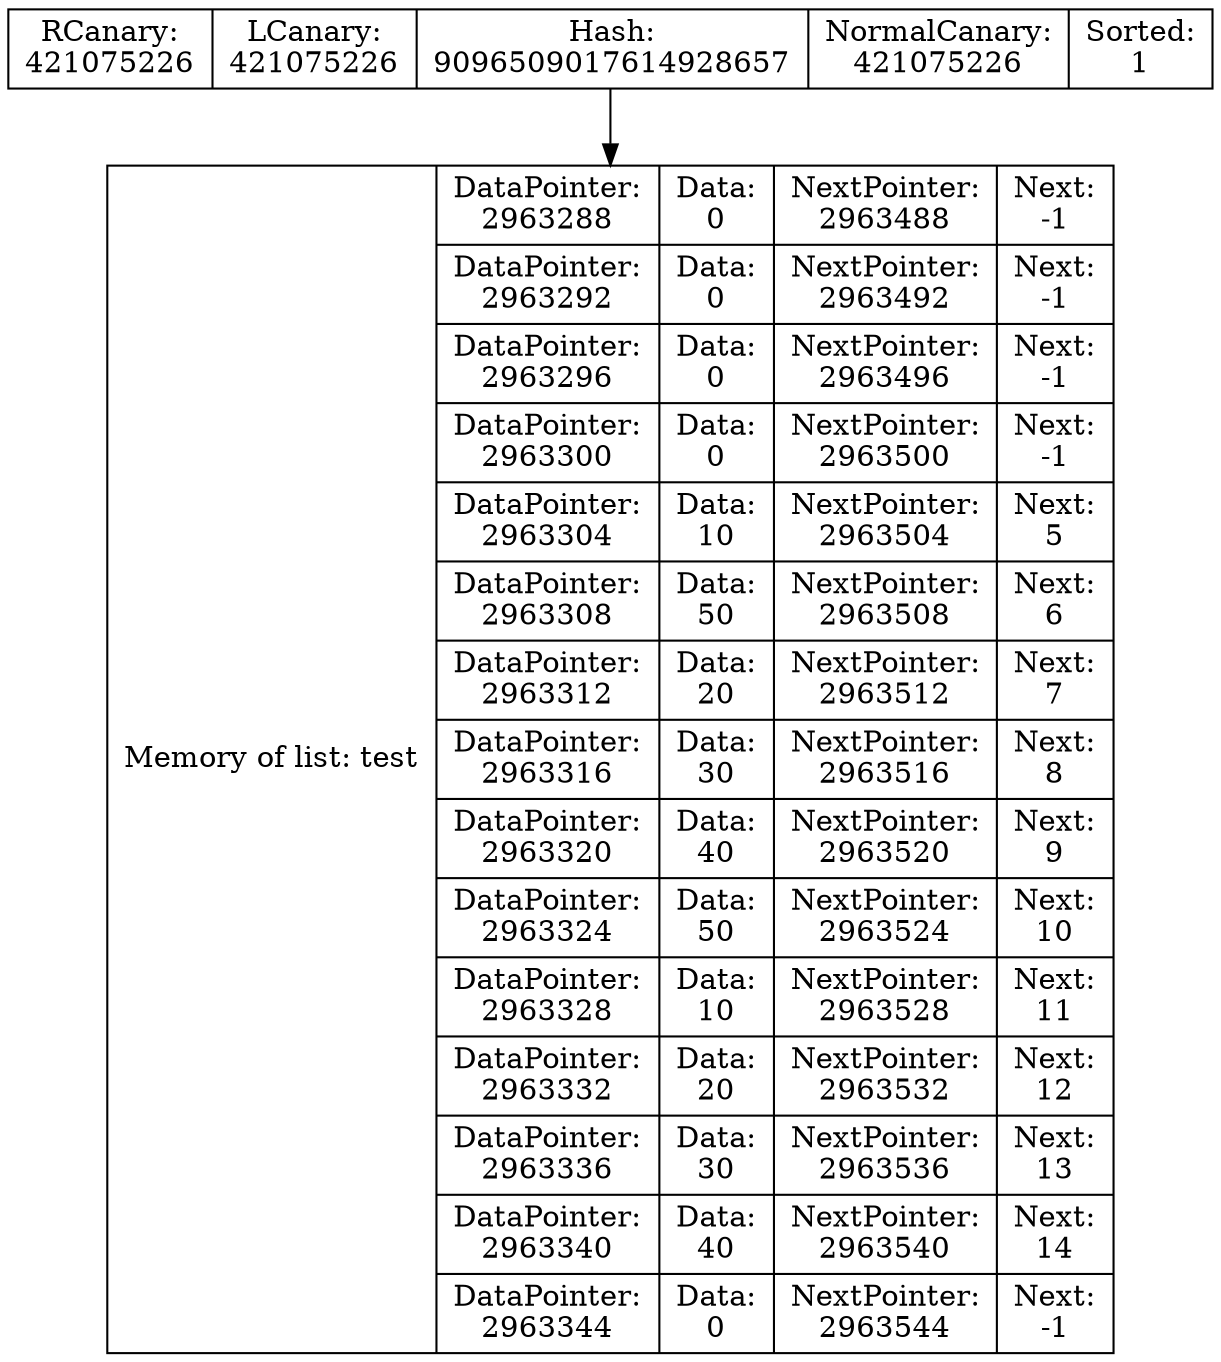 digraph G{
data [shape=record,label="{Memory of list: test} | {{DataPointer:\n2963288 | Data:\n0 | NextPointer:\n2963488 | Next:\n-1}
| {DataPointer:\n2963292 | Data:\n0 | NextPointer:\n2963492 | Next:\n-1}
| {DataPointer:\n2963296 | Data:\n0 | NextPointer:\n2963496 | Next:\n-1}
| {DataPointer:\n2963300 | Data:\n0 | NextPointer:\n2963500 | Next:\n-1}
| {DataPointer:\n2963304 | Data:\n10 | NextPointer:\n2963504 | Next:\n5}
| {DataPointer:\n2963308 | Data:\n50 | NextPointer:\n2963508 | Next:\n6}
| {DataPointer:\n2963312 | Data:\n20 | NextPointer:\n2963512 | Next:\n7}
| {DataPointer:\n2963316 | Data:\n30 | NextPointer:\n2963516 | Next:\n8}
| {DataPointer:\n2963320 | Data:\n40 | NextPointer:\n2963520 | Next:\n9}
| {DataPointer:\n2963324 | Data:\n50 | NextPointer:\n2963524 | Next:\n10}
| {DataPointer:\n2963328 | Data:\n10 | NextPointer:\n2963528 | Next:\n11}
| {DataPointer:\n2963332 | Data:\n20 | NextPointer:\n2963532 | Next:\n12}
| {DataPointer:\n2963336 | Data:\n30 | NextPointer:\n2963536 | Next:\n13}
| {DataPointer:\n2963340 | Data:\n40 | NextPointer:\n2963540 | Next:\n14}
| {DataPointer:\n2963344 | Data:\n0 | NextPointer:\n2963544 | Next:\n-1}
}"];
Shild [shape=record,label=" RCanary:\n421075226 | LCanary:\n421075226 | Hash:\n9096509017614928657 | NormalCanary:\n421075226 | Sorted:\n1"];
Shild->data
}
